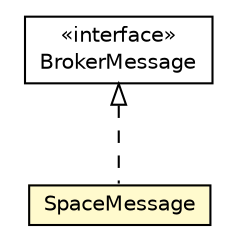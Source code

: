 #!/usr/local/bin/dot
#
# Class diagram 
# Generated by UMLGraph version R5_6-24-gf6e263 (http://www.umlgraph.org/)
#

digraph G {
	edge [fontname="Helvetica",fontsize=10,labelfontname="Helvetica",labelfontsize=10];
	node [fontname="Helvetica",fontsize=10,shape=plaintext];
	nodesep=0.25;
	ranksep=0.5;
	// org.universAAL.middleware.brokers.message.BrokerMessage
	c353133 [label=<<table title="org.universAAL.middleware.brokers.message.BrokerMessage" border="0" cellborder="1" cellspacing="0" cellpadding="2" port="p" href="../BrokerMessage.html">
		<tr><td><table border="0" cellspacing="0" cellpadding="1">
<tr><td align="center" balign="center"> &#171;interface&#187; </td></tr>
<tr><td align="center" balign="center"> BrokerMessage </td></tr>
		</table></td></tr>
		</table>>, URL="../BrokerMessage.html", fontname="Helvetica", fontcolor="black", fontsize=10.0];
	// org.universAAL.middleware.brokers.message.space.SpaceMessage
	c353149 [label=<<table title="org.universAAL.middleware.brokers.message.space.SpaceMessage" border="0" cellborder="1" cellspacing="0" cellpadding="2" port="p" bgcolor="lemonChiffon" href="./SpaceMessage.html">
		<tr><td><table border="0" cellspacing="0" cellpadding="1">
<tr><td align="center" balign="center"> SpaceMessage </td></tr>
		</table></td></tr>
		</table>>, URL="./SpaceMessage.html", fontname="Helvetica", fontcolor="black", fontsize=10.0];
	//org.universAAL.middleware.brokers.message.space.SpaceMessage implements org.universAAL.middleware.brokers.message.BrokerMessage
	c353133:p -> c353149:p [dir=back,arrowtail=empty,style=dashed];
}


